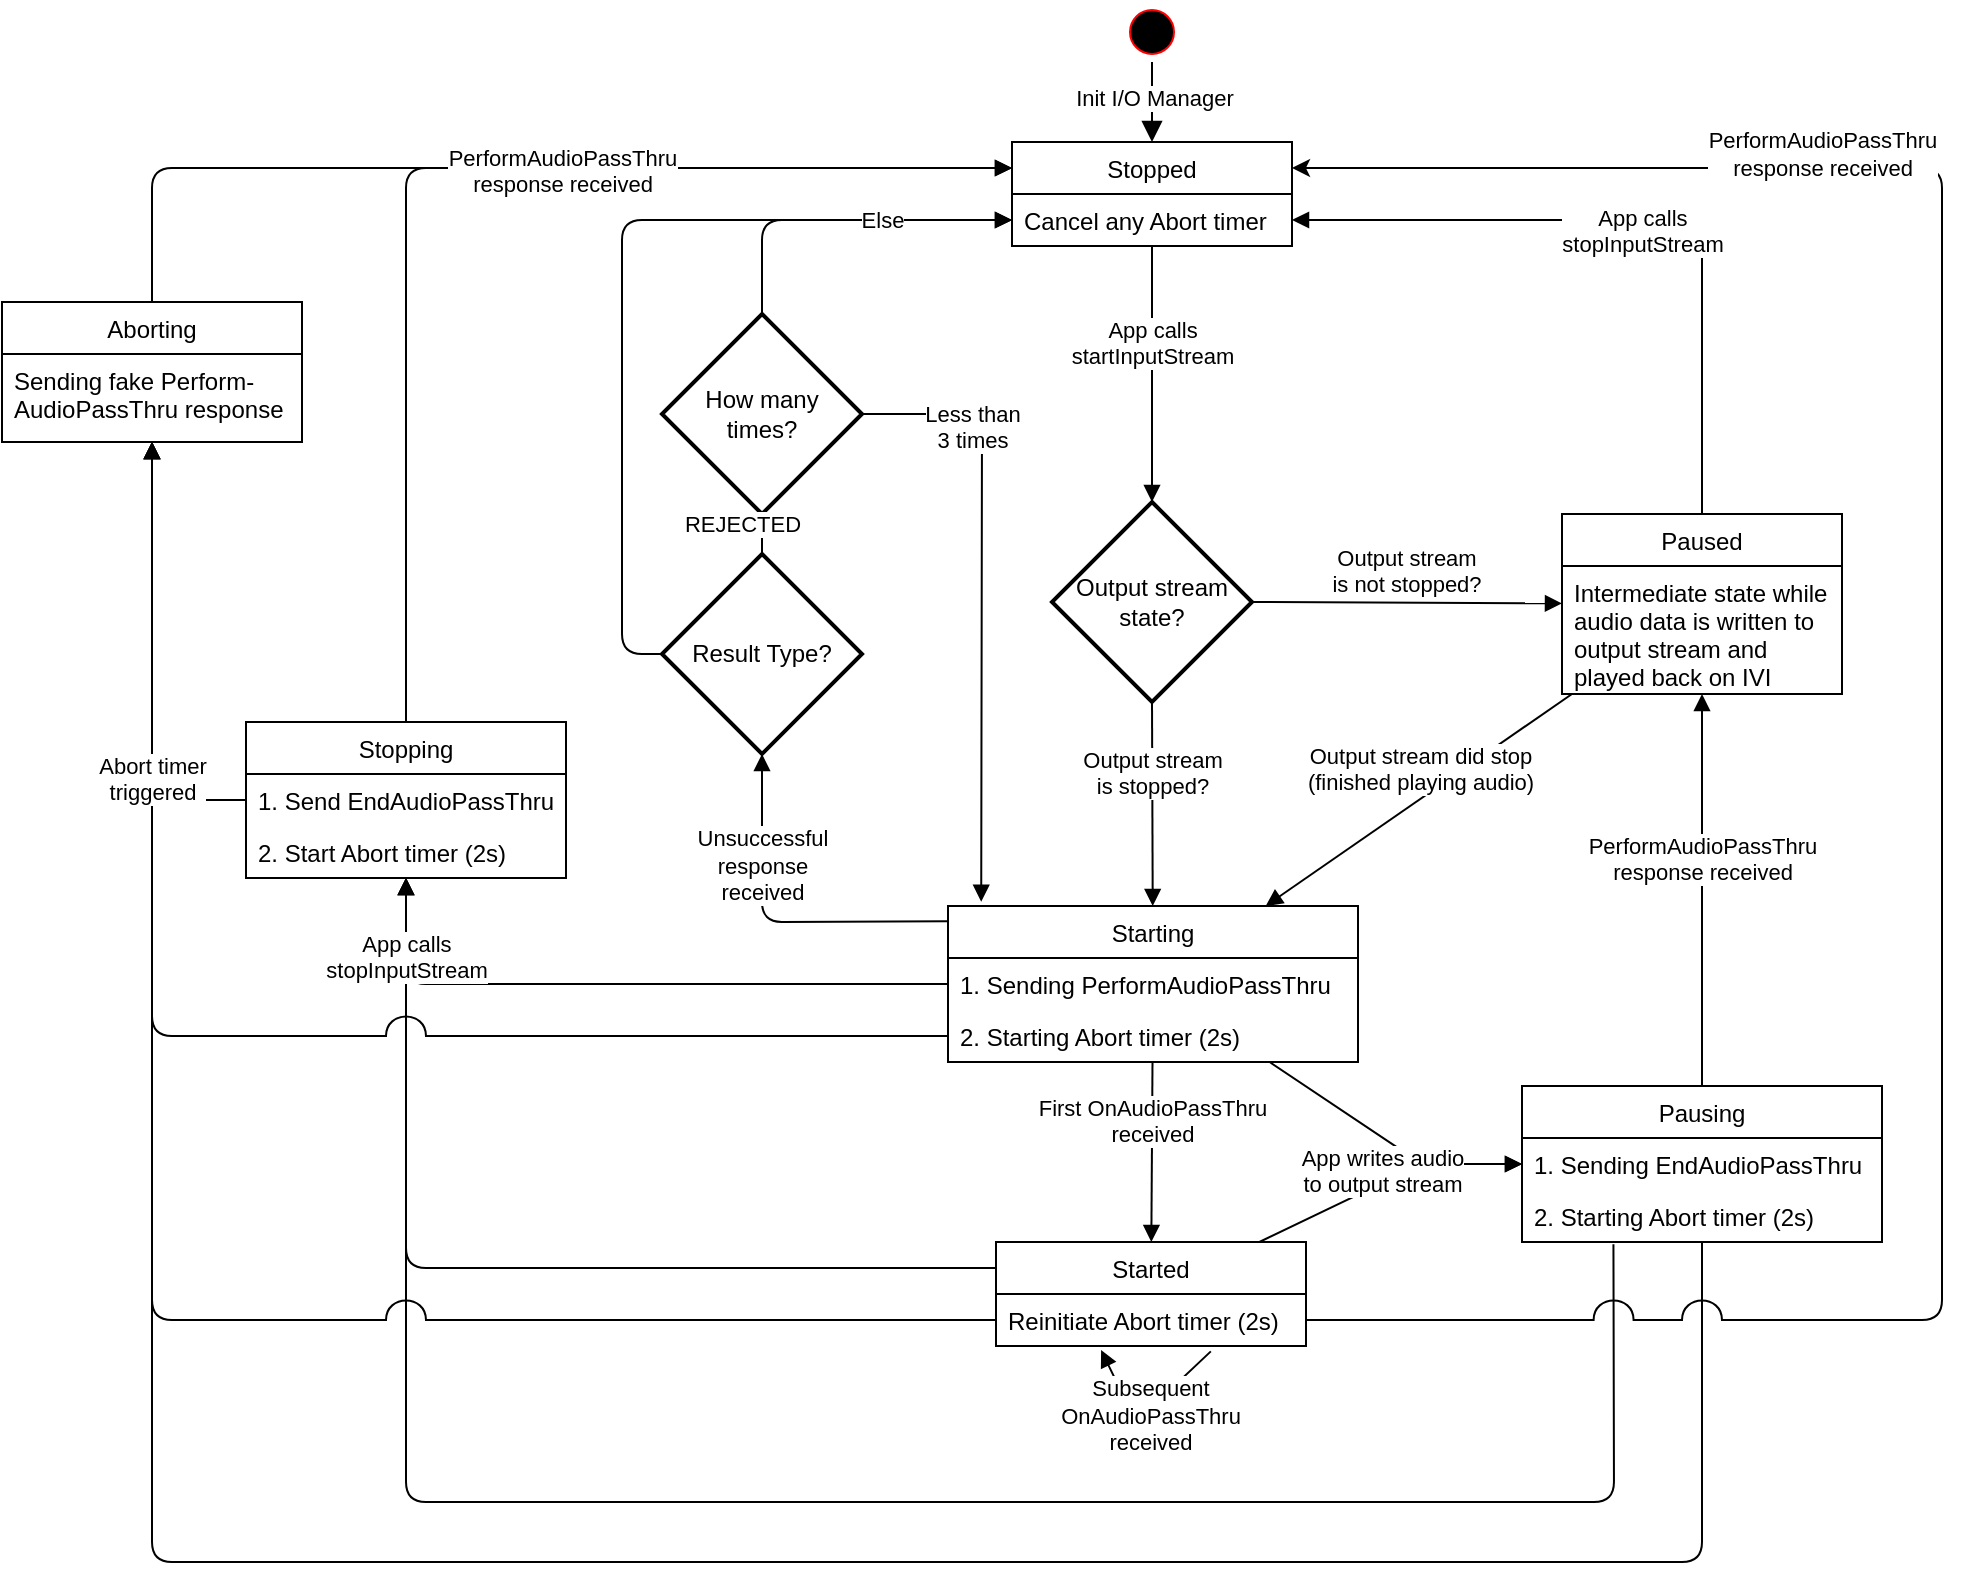 <mxfile version="14.6.13" type="device" pages="2"><diagram id="th_HIWHFgpW2jW1lO9Nt" name="Input Stream"><mxGraphModel dx="1956" dy="997" grid="1" gridSize="10" guides="1" tooltips="1" connect="1" arrows="1" fold="1" page="1" pageScale="1" pageWidth="850" pageHeight="1100" math="0" shadow="0"><root><mxCell id="0"/><mxCell id="1" parent="0"/><mxCell id="NwPjSHQs6zJLbTVSeUW6-1" value="" style="ellipse;html=1;shape=startState;fillColor=#000000;strokeColor=#ff0000;" parent="1" vertex="1"><mxGeometry x="410" y="20" width="30" height="30" as="geometry"/></mxCell><mxCell id="NwPjSHQs6zJLbTVSeUW6-2" value="" style="edgeStyle=orthogonalEdgeStyle;html=1;verticalAlign=bottom;endArrow=block;endSize=8;entryX=0.5;entryY=0;entryDx=0;entryDy=0;endFill=1;" parent="1" source="NwPjSHQs6zJLbTVSeUW6-1" target="NwPjSHQs6zJLbTVSeUW6-3" edge="1"><mxGeometry relative="1" as="geometry"><mxPoint x="425" y="110" as="targetPoint"/></mxGeometry></mxCell><mxCell id="NwPjSHQs6zJLbTVSeUW6-14" value="Init I/O Manager" style="edgeLabel;html=1;align=center;verticalAlign=middle;resizable=0;points=[];" parent="NwPjSHQs6zJLbTVSeUW6-2" vertex="1" connectable="0"><mxGeometry x="-0.129" y="1" relative="1" as="geometry"><mxPoint as="offset"/></mxGeometry></mxCell><mxCell id="NwPjSHQs6zJLbTVSeUW6-3" value="Stopped" style="swimlane;fontStyle=0;childLayout=stackLayout;horizontal=1;startSize=26;fillColor=none;horizontalStack=0;resizeParent=1;resizeParentMax=0;resizeLast=0;collapsible=1;marginBottom=0;" parent="1" vertex="1"><mxGeometry x="355" y="90" width="140" height="52" as="geometry"/></mxCell><mxCell id="NwPjSHQs6zJLbTVSeUW6-6" value="Cancel any Abort timer" style="text;strokeColor=none;fillColor=none;align=left;verticalAlign=top;spacingLeft=4;spacingRight=4;overflow=hidden;rotatable=0;points=[[0,0.5],[1,0.5]];portConstraint=eastwest;" parent="NwPjSHQs6zJLbTVSeUW6-3" vertex="1"><mxGeometry y="26" width="140" height="26" as="geometry"/></mxCell><mxCell id="NwPjSHQs6zJLbTVSeUW6-13" value="App calls&lt;br&gt;startInputStream" style="html=1;verticalAlign=bottom;endArrow=block;exitX=0.5;exitY=1;exitDx=0;exitDy=0;entryX=0.5;entryY=0;entryDx=0;entryDy=0;entryPerimeter=0;" parent="1" source="NwPjSHQs6zJLbTVSeUW6-3" target="NwPjSHQs6zJLbTVSeUW6-15" edge="1"><mxGeometry width="80" relative="1" as="geometry"><mxPoint x="470" y="300" as="sourcePoint"/><mxPoint x="550" y="190" as="targetPoint"/></mxGeometry></mxCell><mxCell id="NwPjSHQs6zJLbTVSeUW6-15" value="Output stream&lt;br&gt;state?" style="strokeWidth=2;html=1;shape=mxgraph.flowchart.decision;whiteSpace=wrap;" parent="1" vertex="1"><mxGeometry x="375" y="270" width="100" height="100" as="geometry"/></mxCell><mxCell id="NwPjSHQs6zJLbTVSeUW6-9" value="Starting" style="swimlane;fontStyle=0;childLayout=stackLayout;horizontal=1;startSize=26;fillColor=none;horizontalStack=0;resizeParent=1;resizeParentMax=0;resizeLast=0;collapsible=1;marginBottom=0;" parent="1" vertex="1"><mxGeometry x="323" y="472" width="205" height="78" as="geometry"/></mxCell><mxCell id="NwPjSHQs6zJLbTVSeUW6-10" value="1. Sending PerformAudioPassThru" style="text;strokeColor=none;fillColor=none;align=left;verticalAlign=top;spacingLeft=4;spacingRight=4;overflow=hidden;rotatable=0;points=[[0,0.5],[1,0.5]];portConstraint=eastwest;" parent="NwPjSHQs6zJLbTVSeUW6-9" vertex="1"><mxGeometry y="26" width="205" height="26" as="geometry"/></mxCell><mxCell id="NwPjSHQs6zJLbTVSeUW6-11" value="2. Starting Abort timer (2s)" style="text;strokeColor=none;fillColor=none;align=left;verticalAlign=top;spacingLeft=4;spacingRight=4;overflow=hidden;rotatable=0;points=[[0,0.5],[1,0.5]];portConstraint=eastwest;" parent="NwPjSHQs6zJLbTVSeUW6-9" vertex="1"><mxGeometry y="52" width="205" height="26" as="geometry"/></mxCell><mxCell id="NwPjSHQs6zJLbTVSeUW6-16" value="&lt;div&gt;Output stream&lt;/div&gt;&lt;div&gt;is stopped?&lt;br&gt;&lt;/div&gt;" style="html=1;verticalAlign=bottom;endArrow=block;exitX=0.5;exitY=1;exitDx=0;exitDy=0;exitPerimeter=0;" parent="1" source="NwPjSHQs6zJLbTVSeUW6-15" target="NwPjSHQs6zJLbTVSeUW6-9" edge="1"><mxGeometry width="80" relative="1" as="geometry"><mxPoint x="440" y="400" as="sourcePoint"/><mxPoint x="520" y="400" as="targetPoint"/></mxGeometry></mxCell><mxCell id="NwPjSHQs6zJLbTVSeUW6-21" value="&lt;div&gt;Output stream&lt;/div&gt;&lt;div&gt;is not stopped?&lt;br&gt;&lt;/div&gt;" style="html=1;verticalAlign=bottom;endArrow=block;exitX=1;exitY=0.5;exitDx=0;exitDy=0;exitPerimeter=0;" parent="1" source="NwPjSHQs6zJLbTVSeUW6-15" target="NwPjSHQs6zJLbTVSeUW6-17" edge="1"><mxGeometry width="80" relative="1" as="geometry"><mxPoint x="500" y="310" as="sourcePoint"/><mxPoint x="580" y="310" as="targetPoint"/></mxGeometry></mxCell><mxCell id="NwPjSHQs6zJLbTVSeUW6-22" value="&lt;div&gt;Output stream did stop&lt;/div&gt;(finished playing audio)" style="html=1;verticalAlign=bottom;endArrow=block;" parent="1" source="NwPjSHQs6zJLbTVSeUW6-17" target="NwPjSHQs6zJLbTVSeUW6-9" edge="1"><mxGeometry width="80" relative="1" as="geometry"><mxPoint x="590" y="430" as="sourcePoint"/><mxPoint x="670" y="430" as="targetPoint"/></mxGeometry></mxCell><mxCell id="NwPjSHQs6zJLbTVSeUW6-23" value="&lt;div&gt;App calls&lt;/div&gt;&lt;div&gt;stopInputStream&lt;br&gt;&lt;/div&gt;" style="html=1;verticalAlign=bottom;endArrow=block;entryX=1;entryY=0.5;entryDx=0;entryDy=0;" parent="1" source="NwPjSHQs6zJLbTVSeUW6-17" target="NwPjSHQs6zJLbTVSeUW6-6" edge="1"><mxGeometry x="-0.284" y="30" width="80" relative="1" as="geometry"><mxPoint x="570" y="270" as="sourcePoint"/><mxPoint x="650" y="270" as="targetPoint"/><Array as="points"><mxPoint x="700" y="129"/></Array><mxPoint as="offset"/></mxGeometry></mxCell><mxCell id="NwPjSHQs6zJLbTVSeUW6-28" value="" style="html=1;verticalAlign=bottom;endArrow=block;entryX=0;entryY=0.25;entryDx=0;entryDy=0;" parent="1" source="NwPjSHQs6zJLbTVSeUW6-24" target="NwPjSHQs6zJLbTVSeUW6-3" edge="1"><mxGeometry width="80" relative="1" as="geometry"><mxPoint x="210" y="150" as="sourcePoint"/><mxPoint x="290" y="150" as="targetPoint"/><Array as="points"><mxPoint x="-75" y="103"/></Array></mxGeometry></mxCell><mxCell id="NwPjSHQs6zJLbTVSeUW6-30" value="Started" style="swimlane;fontStyle=0;childLayout=stackLayout;horizontal=1;startSize=26;fillColor=none;horizontalStack=0;resizeParent=1;resizeParentMax=0;resizeLast=0;collapsible=1;marginBottom=0;" parent="1" vertex="1"><mxGeometry x="347" y="640" width="155" height="52" as="geometry"/></mxCell><mxCell id="NwPjSHQs6zJLbTVSeUW6-33" value="Reinitiate Abort timer (2s)" style="text;strokeColor=none;fillColor=none;align=left;verticalAlign=top;spacingLeft=4;spacingRight=4;overflow=hidden;rotatable=0;points=[[0,0.5],[1,0.5]];portConstraint=eastwest;" parent="NwPjSHQs6zJLbTVSeUW6-30" vertex="1"><mxGeometry y="26" width="155" height="26" as="geometry"/></mxCell><mxCell id="NwPjSHQs6zJLbTVSeUW6-35" value="&lt;div&gt;Subsequent&lt;br&gt;&lt;/div&gt;&lt;div&gt;OnAudioPassThru&lt;/div&gt;&lt;div&gt;received&lt;br&gt;&lt;/div&gt;" style="html=1;verticalAlign=bottom;endArrow=block;exitX=0.693;exitY=1.103;exitDx=0;exitDy=0;exitPerimeter=0;entryX=0.339;entryY=1.077;entryDx=0;entryDy=0;entryPerimeter=0;" parent="NwPjSHQs6zJLbTVSeUW6-30" source="NwPjSHQs6zJLbTVSeUW6-33" target="NwPjSHQs6zJLbTVSeUW6-33" edge="1"><mxGeometry x="0.125" y="21" width="80" relative="1" as="geometry"><mxPoint x="215" y="30" as="sourcePoint"/><mxPoint x="295" y="30" as="targetPoint"/><Array as="points"><mxPoint x="70" y="90"/></Array><mxPoint x="26" y="10" as="offset"/></mxGeometry></mxCell><mxCell id="NwPjSHQs6zJLbTVSeUW6-36" value="&lt;div&gt;First OnAudioPassThru&lt;/div&gt;&lt;div&gt;received&lt;br&gt;&lt;/div&gt;" style="html=1;verticalAlign=bottom;endArrow=block;" parent="1" source="NwPjSHQs6zJLbTVSeUW6-9" target="NwPjSHQs6zJLbTVSeUW6-30" edge="1"><mxGeometry width="80" relative="1" as="geometry"><mxPoint x="330" y="620" as="sourcePoint"/><mxPoint x="410" y="620" as="targetPoint"/></mxGeometry></mxCell><mxCell id="NwPjSHQs6zJLbTVSeUW6-38" value="Pausing" style="swimlane;fontStyle=0;childLayout=stackLayout;horizontal=1;startSize=26;fillColor=none;horizontalStack=0;resizeParent=1;resizeParentMax=0;resizeLast=0;collapsible=1;marginBottom=0;" parent="1" vertex="1"><mxGeometry x="610" y="562" width="180" height="78" as="geometry"/></mxCell><mxCell id="NwPjSHQs6zJLbTVSeUW6-39" value="1. Sending EndAudioPassThru" style="text;strokeColor=none;fillColor=none;align=left;verticalAlign=top;spacingLeft=4;spacingRight=4;overflow=hidden;rotatable=0;points=[[0,0.5],[1,0.5]];portConstraint=eastwest;" parent="NwPjSHQs6zJLbTVSeUW6-38" vertex="1"><mxGeometry y="26" width="180" height="26" as="geometry"/></mxCell><mxCell id="NwPjSHQs6zJLbTVSeUW6-40" value="2. Starting Abort timer (2s)" style="text;strokeColor=none;fillColor=none;align=left;verticalAlign=top;spacingLeft=4;spacingRight=4;overflow=hidden;rotatable=0;points=[[0,0.5],[1,0.5]];portConstraint=eastwest;" parent="NwPjSHQs6zJLbTVSeUW6-38" vertex="1"><mxGeometry y="52" width="180" height="26" as="geometry"/></mxCell><mxCell id="NwPjSHQs6zJLbTVSeUW6-42" value="" style="html=1;verticalAlign=bottom;endArrow=block;" parent="1" source="NwPjSHQs6zJLbTVSeUW6-9" target="NwPjSHQs6zJLbTVSeUW6-38" edge="1"><mxGeometry width="80" relative="1" as="geometry"><mxPoint x="640" y="730" as="sourcePoint"/><mxPoint x="720" y="730" as="targetPoint"/><Array as="points"><mxPoint x="560" y="601"/></Array></mxGeometry></mxCell><mxCell id="NwPjSHQs6zJLbTVSeUW6-43" value="&lt;div&gt;App writes audio&lt;/div&gt;&lt;div&gt;to output stream&lt;/div&gt;" style="html=1;verticalAlign=bottom;endArrow=block;" parent="1" source="NwPjSHQs6zJLbTVSeUW6-30" target="NwPjSHQs6zJLbTVSeUW6-38" edge="1"><mxGeometry x="0.285" y="-28" width="80" relative="1" as="geometry"><mxPoint x="493.783" y="560" as="sourcePoint"/><mxPoint x="620" y="611" as="targetPoint"/><Array as="points"><mxPoint x="560" y="601"/></Array><mxPoint x="-20" y="-9" as="offset"/></mxGeometry></mxCell><mxCell id="NwPjSHQs6zJLbTVSeUW6-44" value="&lt;div&gt;PerformAudioPassThru&lt;/div&gt;&lt;div&gt;response received&lt;br&gt;&lt;/div&gt;" style="html=1;verticalAlign=bottom;endArrow=block;" parent="1" source="NwPjSHQs6zJLbTVSeUW6-38" target="NwPjSHQs6zJLbTVSeUW6-17" edge="1"><mxGeometry width="80" relative="1" as="geometry"><mxPoint x="210" y="192.75" as="sourcePoint"/><mxPoint x="365" y="146.767" as="targetPoint"/></mxGeometry></mxCell><mxCell id="NwPjSHQs6zJLbTVSeUW6-17" value="Paused" style="swimlane;fontStyle=0;childLayout=stackLayout;horizontal=1;startSize=26;fillColor=none;horizontalStack=0;resizeParent=1;resizeParentMax=0;resizeLast=0;collapsible=1;marginBottom=0;" parent="1" vertex="1"><mxGeometry x="630" y="276" width="140" height="90" as="geometry"><mxRectangle x="630" y="280" width="70" height="26" as="alternateBounds"/></mxGeometry></mxCell><mxCell id="NwPjSHQs6zJLbTVSeUW6-18" value="Intermediate state while&#10;audio data is written to&#10;output stream and&#10;played back on IVI&#10;" style="text;strokeColor=none;fillColor=none;align=left;verticalAlign=top;spacingLeft=4;spacingRight=4;overflow=hidden;rotatable=0;points=[[0,0.5],[1,0.5]];portConstraint=eastwest;" parent="NwPjSHQs6zJLbTVSeUW6-17" vertex="1"><mxGeometry y="26" width="140" height="64" as="geometry"/></mxCell><mxCell id="NwPjSHQs6zJLbTVSeUW6-46" value="" style="html=1;verticalAlign=bottom;endArrow=block;" parent="1" source="NwPjSHQs6zJLbTVSeUW6-38" target="NwPjSHQs6zJLbTVSeUW6-24" edge="1"><mxGeometry x="-0.003" y="-9" width="80" relative="1" as="geometry"><mxPoint x="333" y="521" as="sourcePoint"/><mxPoint x="135" y="250" as="targetPoint"/><Array as="points"><mxPoint x="700" y="800"/><mxPoint x="-75" y="800"/></Array><mxPoint as="offset"/></mxGeometry></mxCell><mxCell id="NwPjSHQs6zJLbTVSeUW6-52" value="" style="html=1;verticalAlign=bottom;endArrow=block;exitX=0;exitY=0.25;exitDx=0;exitDy=0;" parent="1" source="NwPjSHQs6zJLbTVSeUW6-30" target="NwPjSHQs6zJLbTVSeUW6-49" edge="1"><mxGeometry x="0.076" y="-30" width="80" relative="1" as="geometry"><mxPoint x="333" y="501.5" as="sourcePoint"/><mxPoint x="230" y="428" as="targetPoint"/><Array as="points"><mxPoint x="52" y="653"/></Array><mxPoint as="offset"/></mxGeometry></mxCell><mxCell id="NwPjSHQs6zJLbTVSeUW6-54" value="" style="html=1;verticalAlign=bottom;endArrow=block;exitX=0.254;exitY=1.044;exitDx=0;exitDy=0;exitPerimeter=0;" parent="1" source="NwPjSHQs6zJLbTVSeUW6-40" target="NwPjSHQs6zJLbTVSeUW6-49" edge="1"><mxGeometry x="0.076" y="-30" width="80" relative="1" as="geometry"><mxPoint x="365" y="663.0" as="sourcePoint"/><mxPoint x="229.68" y="430.21" as="targetPoint"/><Array as="points"><mxPoint x="656" y="770"/><mxPoint x="52" y="770"/></Array><mxPoint as="offset"/></mxGeometry></mxCell><mxCell id="NwPjSHQs6zJLbTVSeUW6-51" value="&lt;div&gt;App calls&lt;/div&gt;&lt;div&gt;stopInputStream&lt;br&gt;&lt;/div&gt;" style="html=1;verticalAlign=bottom;endArrow=block;exitX=0;exitY=0.5;exitDx=0;exitDy=0;" parent="1" source="NwPjSHQs6zJLbTVSeUW6-10" target="NwPjSHQs6zJLbTVSeUW6-49" edge="1"><mxGeometry x="0.777" y="19" width="80" relative="1" as="geometry"><mxPoint x="180" y="590" as="sourcePoint"/><mxPoint x="220" y="418" as="targetPoint"/><Array as="points"><mxPoint x="52" y="511"/></Array><mxPoint x="19" y="19" as="offset"/></mxGeometry></mxCell><mxCell id="NwPjSHQs6zJLbTVSeUW6-55" value="" style="html=1;verticalAlign=bottom;endArrow=block;" parent="1" source="NwPjSHQs6zJLbTVSeUW6-47" target="NwPjSHQs6zJLbTVSeUW6-24" edge="1"><mxGeometry width="80" relative="1" as="geometry"><mxPoint x="60" y="260" as="sourcePoint"/><mxPoint x="140" y="260" as="targetPoint"/><Array as="points"><mxPoint x="-75" y="419"/></Array></mxGeometry></mxCell><mxCell id="NwPjSHQs6zJLbTVSeUW6-29" value="" style="html=1;verticalAlign=bottom;endArrow=block;exitX=0;exitY=0.5;exitDx=0;exitDy=0;jumpStyle=arc;jumpSize=20;" parent="1" source="NwPjSHQs6zJLbTVSeUW6-11" target="NwPjSHQs6zJLbTVSeUW6-24" edge="1"><mxGeometry x="-0.003" y="-9" width="80" relative="1" as="geometry"><mxPoint x="130" y="430" as="sourcePoint"/><mxPoint x="210" y="430" as="targetPoint"/><Array as="points"><mxPoint x="-75" y="537"/></Array><mxPoint as="offset"/></mxGeometry></mxCell><mxCell id="NwPjSHQs6zJLbTVSeUW6-37" value="&lt;div&gt;Abort timer&lt;/div&gt;&lt;div&gt;triggered&lt;br&gt;&lt;/div&gt;" style="html=1;verticalAlign=bottom;endArrow=block;jumpStyle=arc;jumpSize=20;exitX=0;exitY=0.5;exitDx=0;exitDy=0;" parent="1" source="NwPjSHQs6zJLbTVSeUW6-33" target="NwPjSHQs6zJLbTVSeUW6-24" edge="1"><mxGeometry x="0.573" width="80" relative="1" as="geometry"><mxPoint x="323.001" y="662" as="sourcePoint"/><mxPoint x="95.171" y="430" as="targetPoint"/><mxPoint as="offset"/><Array as="points"><mxPoint x="-75" y="679"/></Array></mxGeometry></mxCell><mxCell id="NwPjSHQs6zJLbTVSeUW6-58" value="&lt;div&gt;PerformAudioPassThru&lt;/div&gt;&lt;div&gt;response received&lt;br&gt;&lt;/div&gt;" style="html=1;verticalAlign=bottom;endArrow=block;entryX=0;entryY=0.25;entryDx=0;entryDy=0;" parent="1" source="NwPjSHQs6zJLbTVSeUW6-47" target="NwPjSHQs6zJLbTVSeUW6-3" edge="1"><mxGeometry x="0.224" y="-17" width="80" relative="1" as="geometry"><mxPoint x="83.034" y="180.0" as="sourcePoint"/><mxPoint x="365" y="126.0" as="targetPoint"/><Array as="points"><mxPoint x="52" y="103"/></Array><mxPoint as="offset"/></mxGeometry></mxCell><mxCell id="NwPjSHQs6zJLbTVSeUW6-59" value="&lt;div&gt;Unsuccessful &lt;br&gt;&lt;/div&gt;&lt;div&gt;response&lt;/div&gt;&lt;div&gt;received&lt;br&gt;&lt;/div&gt;" style="html=1;verticalAlign=bottom;endArrow=block;exitX=0;exitY=0.097;exitDx=0;exitDy=0;entryX=0.5;entryY=1;entryDx=0;entryDy=0;entryPerimeter=0;exitPerimeter=0;" parent="1" source="NwPjSHQs6zJLbTVSeUW6-9" target="NwPjSHQs6zJLbTVSeUW6-60" edge="1"><mxGeometry x="0.101" y="-2" width="80" relative="1" as="geometry"><mxPoint x="270" y="620" as="sourcePoint"/><mxPoint x="320" y="380" as="targetPoint"/><Array as="points"><mxPoint x="230" y="480"/></Array><mxPoint x="-2" y="-2" as="offset"/></mxGeometry></mxCell><mxCell id="NwPjSHQs6zJLbTVSeUW6-60" value="Result Type?" style="strokeWidth=2;html=1;shape=mxgraph.flowchart.decision;whiteSpace=wrap;" parent="1" vertex="1"><mxGeometry x="180" y="296" width="100" height="100" as="geometry"/></mxCell><mxCell id="NwPjSHQs6zJLbTVSeUW6-61" value="&lt;div&gt;How many &lt;br&gt;&lt;/div&gt;&lt;div&gt;times?&lt;/div&gt;" style="strokeWidth=2;html=1;shape=mxgraph.flowchart.decision;whiteSpace=wrap;" parent="1" vertex="1"><mxGeometry x="180" y="176" width="100" height="100" as="geometry"/></mxCell><mxCell id="NwPjSHQs6zJLbTVSeUW6-62" value="" style="html=1;verticalAlign=bottom;endArrow=block;exitX=0;exitY=0.5;exitDx=0;exitDy=0;exitPerimeter=0;entryX=0;entryY=0.5;entryDx=0;entryDy=0;" parent="1" source="NwPjSHQs6zJLbTVSeUW6-60" target="NwPjSHQs6zJLbTVSeUW6-6" edge="1"><mxGeometry width="80" relative="1" as="geometry"><mxPoint x="-390" y="670" as="sourcePoint"/><mxPoint x="-310" y="670" as="targetPoint"/><Array as="points"><mxPoint x="160" y="346"/><mxPoint x="160" y="129"/></Array></mxGeometry></mxCell><mxCell id="NwPjSHQs6zJLbTVSeUW6-63" value="REJECTED" style="html=1;verticalAlign=bottom;endArrow=block;exitX=0.5;exitY=0;exitDx=0;exitDy=0;exitPerimeter=0;" parent="1" source="NwPjSHQs6zJLbTVSeUW6-60" target="NwPjSHQs6zJLbTVSeUW6-61" edge="1"><mxGeometry x="-0.407" y="10" width="80" relative="1" as="geometry"><mxPoint x="90" y="290" as="sourcePoint"/><mxPoint x="170" y="290" as="targetPoint"/><mxPoint as="offset"/></mxGeometry></mxCell><mxCell id="NwPjSHQs6zJLbTVSeUW6-64" value="" style="html=1;verticalAlign=bottom;endArrow=block;exitX=0.5;exitY=0;exitDx=0;exitDy=0;exitPerimeter=0;entryX=0;entryY=0.75;entryDx=0;entryDy=0;" parent="1" source="NwPjSHQs6zJLbTVSeUW6-61" target="NwPjSHQs6zJLbTVSeUW6-3" edge="1"><mxGeometry x="0.058" y="-13" width="80" relative="1" as="geometry"><mxPoint x="90" y="300" as="sourcePoint"/><mxPoint x="170" y="300" as="targetPoint"/><Array as="points"><mxPoint x="230" y="129"/></Array><mxPoint as="offset"/></mxGeometry></mxCell><mxCell id="dYDVupQ7rfMn8Z4tyZ25-4" value="Else" style="edgeLabel;html=1;align=center;verticalAlign=middle;resizable=0;points=[];" parent="NwPjSHQs6zJLbTVSeUW6-64" vertex="1" connectable="0"><mxGeometry x="0.326" y="4" relative="1" as="geometry"><mxPoint x="-7" y="4" as="offset"/></mxGeometry></mxCell><mxCell id="NwPjSHQs6zJLbTVSeUW6-65" value="&lt;div&gt;Less than&lt;/div&gt;&lt;div&gt;3 times&lt;br&gt;&lt;/div&gt;" style="html=1;verticalAlign=bottom;endArrow=block;exitX=1;exitY=0.5;exitDx=0;exitDy=0;exitPerimeter=0;entryX=0.081;entryY=-0.027;entryDx=0;entryDy=0;entryPerimeter=0;" parent="1" source="NwPjSHQs6zJLbTVSeUW6-61" target="NwPjSHQs6zJLbTVSeUW6-9" edge="1"><mxGeometry x="-0.458" y="-5" width="80" relative="1" as="geometry"><mxPoint x="190" y="202" as="sourcePoint"/><mxPoint x="-48.52" y="390" as="targetPoint"/><Array as="points"><mxPoint x="340" y="226"/></Array><mxPoint as="offset"/></mxGeometry></mxCell><mxCell id="NwPjSHQs6zJLbTVSeUW6-24" value="Aborting" style="swimlane;fontStyle=0;childLayout=stackLayout;horizontal=1;startSize=26;fillColor=none;horizontalStack=0;resizeParent=1;resizeParentMax=0;resizeLast=0;collapsible=1;marginBottom=0;" parent="1" vertex="1"><mxGeometry x="-150" y="170" width="150" height="70" as="geometry"/></mxCell><mxCell id="NwPjSHQs6zJLbTVSeUW6-25" value="Sending fake Perform-&#10;AudioPassThru response" style="text;strokeColor=none;fillColor=none;align=left;verticalAlign=top;spacingLeft=4;spacingRight=4;overflow=hidden;rotatable=0;points=[[0,0.5],[1,0.5]];portConstraint=eastwest;" parent="NwPjSHQs6zJLbTVSeUW6-24" vertex="1"><mxGeometry y="26" width="150" height="44" as="geometry"/></mxCell><mxCell id="NwPjSHQs6zJLbTVSeUW6-47" value="Stopping" style="swimlane;fontStyle=0;childLayout=stackLayout;horizontal=1;startSize=26;fillColor=none;horizontalStack=0;resizeParent=1;resizeParentMax=0;resizeLast=0;collapsible=1;marginBottom=0;" parent="1" vertex="1"><mxGeometry x="-28" y="380" width="160" height="78" as="geometry"/></mxCell><mxCell id="NwPjSHQs6zJLbTVSeUW6-48" value="1. Send EndAudioPassThru" style="text;strokeColor=none;fillColor=none;align=left;verticalAlign=top;spacingLeft=4;spacingRight=4;overflow=hidden;rotatable=0;points=[[0,0.5],[1,0.5]];portConstraint=eastwest;" parent="NwPjSHQs6zJLbTVSeUW6-47" vertex="1"><mxGeometry y="26" width="160" height="26" as="geometry"/></mxCell><mxCell id="NwPjSHQs6zJLbTVSeUW6-49" value="2. Start Abort timer (2s)" style="text;strokeColor=none;fillColor=none;align=left;verticalAlign=top;spacingLeft=4;spacingRight=4;overflow=hidden;rotatable=0;points=[[0,0.5],[1,0.5]];portConstraint=eastwest;" parent="NwPjSHQs6zJLbTVSeUW6-47" vertex="1"><mxGeometry y="52" width="160" height="26" as="geometry"/></mxCell><mxCell id="dYDVupQ7rfMn8Z4tyZ25-1" value="" style="endArrow=classic;html=1;exitX=1;exitY=0.75;exitDx=0;exitDy=0;entryX=1;entryY=0.25;entryDx=0;entryDy=0;jumpStyle=arc;jumpSize=20;" parent="1" source="NwPjSHQs6zJLbTVSeUW6-30" target="NwPjSHQs6zJLbTVSeUW6-3" edge="1"><mxGeometry width="50" height="50" relative="1" as="geometry"><mxPoint x="220" y="630" as="sourcePoint"/><mxPoint x="270" y="580" as="targetPoint"/><Array as="points"><mxPoint x="820" y="679"/><mxPoint x="820" y="103"/></Array></mxGeometry></mxCell><mxCell id="dYDVupQ7rfMn8Z4tyZ25-2" value="&lt;div&gt;PerformAudioPassThru&lt;/div&gt;&lt;div&gt;response received&lt;br&gt;&lt;/div&gt;" style="edgeLabel;html=1;align=center;verticalAlign=middle;resizable=0;points=[];" parent="dYDVupQ7rfMn8Z4tyZ25-1" vertex="1" connectable="0"><mxGeometry x="-0.42" y="-1" relative="1" as="geometry"><mxPoint x="-61" y="-548" as="offset"/></mxGeometry></mxCell></root></mxGraphModel></diagram><diagram id="xoF9nnG_oweU8Ng00VRA" name="Output Stream"><mxGraphModel dx="1106" dy="997" grid="1" gridSize="10" guides="1" tooltips="1" connect="1" arrows="1" fold="1" page="1" pageScale="1" pageWidth="850" pageHeight="1100" math="0" shadow="0"><root><mxCell id="SNiKpyEvCQQ33hXch-22-0"/><mxCell id="SNiKpyEvCQQ33hXch-22-1" parent="SNiKpyEvCQQ33hXch-22-0"/><mxCell id="8ksoi53aiGFvoZbBfy9R-2" value="" style="edgeStyle=orthogonalEdgeStyle;rounded=0;jumpStyle=arc;jumpSize=20;orthogonalLoop=1;jettySize=auto;html=1;" parent="SNiKpyEvCQQ33hXch-22-1" source="8ksoi53aiGFvoZbBfy9R-0" target="8ksoi53aiGFvoZbBfy9R-1" edge="1"><mxGeometry relative="1" as="geometry"/></mxCell><mxCell id="8ksoi53aiGFvoZbBfy9R-0" value="" style="ellipse;html=1;shape=startState;fillColor=#000000;strokeColor=#ff0000;" parent="SNiKpyEvCQQ33hXch-22-1" vertex="1"><mxGeometry x="410" y="20" width="30" height="30" as="geometry"/></mxCell><mxCell id="BqS2UOGZx5UmG7l6xRPz-1" value="" style="edgeStyle=orthogonalEdgeStyle;rounded=0;orthogonalLoop=1;jettySize=auto;html=1;entryX=0.5;entryY=0;entryDx=0;entryDy=0;" parent="SNiKpyEvCQQ33hXch-22-1" source="8ksoi53aiGFvoZbBfy9R-1" target="2lu20W4aluKmlE4QQSJp-0" edge="1"><mxGeometry relative="1" as="geometry"/></mxCell><mxCell id="BqS2UOGZx5UmG7l6xRPz-2" value="app writes audio to&lt;br&gt;output stream" style="edgeLabel;html=1;align=center;verticalAlign=middle;resizable=0;points=[];" parent="BqS2UOGZx5UmG7l6xRPz-1" vertex="1" connectable="0"><mxGeometry x="-0.325" relative="1" as="geometry"><mxPoint x="0.5" y="12" as="offset"/></mxGeometry></mxCell><mxCell id="8ksoi53aiGFvoZbBfy9R-1" value="Stopped" style="swimlane;fontStyle=0;childLayout=stackLayout;horizontal=1;startSize=26;fillColor=none;horizontalStack=0;resizeParent=1;resizeParentMax=0;resizeLast=0;collapsible=1;marginBottom=0;" parent="SNiKpyEvCQQ33hXch-22-1" vertex="1"><mxGeometry x="365" y="100" width="120" height="94" as="geometry"/></mxCell><mxCell id="g6I3PHB10plITiZRHHxz-0" value="&lt;span style=&quot;text-align: center&quot;&gt;Notify delegate (didStop)&lt;/span&gt;" style="text;html=1;strokeColor=none;fillColor=none;align=left;verticalAlign=top;whiteSpace=wrap;rounded=0;" parent="8ksoi53aiGFvoZbBfy9R-1" vertex="1"><mxGeometry y="26" width="120" height="34" as="geometry"/></mxCell><mxCell id="T8FbCzzOPQ0uOF3W-1w9-10" value="Suspend operation queue" style="text;html=1;strokeColor=none;fillColor=none;align=left;verticalAlign=top;whiteSpace=wrap;rounded=0;" parent="8ksoi53aiGFvoZbBfy9R-1" vertex="1"><mxGeometry y="60" width="120" height="34" as="geometry"/></mxCell><mxCell id="BqS2UOGZx5UmG7l6xRPz-0" value="Starting" style="swimlane;fontStyle=0;childLayout=stackLayout;horizontal=1;startSize=26;fillColor=none;horizontalStack=0;resizeParent=1;resizeParentMax=0;resizeLast=0;collapsible=1;marginBottom=0;" parent="SNiKpyEvCQQ33hXch-22-1" vertex="1"><mxGeometry x="340" y="420" width="170" height="120" as="geometry"/></mxCell><mxCell id="T8FbCzzOPQ0uOF3W-1w9-9" value="Add audio to operation queue" style="text;html=1;strokeColor=none;fillColor=none;align=left;verticalAlign=top;whiteSpace=wrap;rounded=0;" parent="BqS2UOGZx5UmG7l6xRPz-0" vertex="1"><mxGeometry y="26" width="170" height="44" as="geometry"/></mxCell><mxCell id="T8FbCzzOPQ0uOF3W-1w9-0" value="Note: Intermediate state&amp;nbsp;&lt;br&gt;while InputStream is Stopping&lt;br&gt;or Pausing or Aborting" style="text;html=1;align=left;verticalAlign=top;resizable=0;points=[];autosize=1;" parent="BqS2UOGZx5UmG7l6xRPz-0" vertex="1"><mxGeometry y="70" width="170" height="50" as="geometry"/></mxCell><mxCell id="2lu20W4aluKmlE4QQSJp-15" value="" style="edgeStyle=orthogonalEdgeStyle;rounded=1;orthogonalLoop=1;jettySize=auto;html=1;" parent="SNiKpyEvCQQ33hXch-22-1" source="2lu20W4aluKmlE4QQSJp-0" target="2lu20W4aluKmlE4QQSJp-14" edge="1"><mxGeometry relative="1" as="geometry"/></mxCell><mxCell id="2lu20W4aluKmlE4QQSJp-19" value="Yes" style="edgeLabel;html=1;align=center;verticalAlign=middle;resizable=0;points=[];" parent="2lu20W4aluKmlE4QQSJp-15" vertex="1" connectable="0"><mxGeometry x="-0.34" relative="1" as="geometry"><mxPoint y="1" as="offset"/></mxGeometry></mxCell><mxCell id="2lu20W4aluKmlE4QQSJp-17" style="edgeStyle=orthogonalEdgeStyle;rounded=0;orthogonalLoop=1;jettySize=auto;html=1;" parent="SNiKpyEvCQQ33hXch-22-1" source="2lu20W4aluKmlE4QQSJp-0" target="BqS2UOGZx5UmG7l6xRPz-0" edge="1"><mxGeometry relative="1" as="geometry"/></mxCell><mxCell id="2lu20W4aluKmlE4QQSJp-18" value="No" style="edgeLabel;html=1;align=center;verticalAlign=middle;resizable=0;points=[];" parent="2lu20W4aluKmlE4QQSJp-17" vertex="1" connectable="0"><mxGeometry x="-0.749" y="3" relative="1" as="geometry"><mxPoint as="offset"/></mxGeometry></mxCell><mxCell id="2lu20W4aluKmlE4QQSJp-0" value="InputStream&lt;br&gt;Starting or&lt;br&gt;Started?" style="rhombus;whiteSpace=wrap;html=1;fontStyle=0;fillColor=none;startSize=26;" parent="SNiKpyEvCQQ33hXch-22-1" vertex="1"><mxGeometry x="362.25" y="250" width="125" height="109" as="geometry"/></mxCell><mxCell id="2lu20W4aluKmlE4QQSJp-16" style="edgeStyle=orthogonalEdgeStyle;rounded=1;orthogonalLoop=1;jettySize=auto;html=1;exitX=0.5;exitY=1;exitDx=0;exitDy=0;" parent="SNiKpyEvCQQ33hXch-22-1" source="2lu20W4aluKmlE4QQSJp-14" target="BqS2UOGZx5UmG7l6xRPz-0" edge="1"><mxGeometry relative="1" as="geometry"><Array as="points"><mxPoint x="650" y="380"/><mxPoint x="425" y="380"/></Array></mxGeometry></mxCell><mxCell id="2lu20W4aluKmlE4QQSJp-14" value="Pause input stream" style="whiteSpace=wrap;html=1;fontStyle=0;fillColor=none;startSize=26;" parent="SNiKpyEvCQQ33hXch-22-1" vertex="1"><mxGeometry x="590" y="274.5" width="120" height="60" as="geometry"/></mxCell><mxCell id="T8FbCzzOPQ0uOF3W-1w9-2" style="edgeStyle=orthogonalEdgeStyle;rounded=0;orthogonalLoop=1;jettySize=auto;html=1;" parent="SNiKpyEvCQQ33hXch-22-1" source="T8FbCzzOPQ0uOF3W-1w9-0" target="T8FbCzzOPQ0uOF3W-1w9-5" edge="1"><mxGeometry relative="1" as="geometry"><mxPoint x="425" y="700" as="targetPoint"/></mxGeometry></mxCell><mxCell id="T8FbCzzOPQ0uOF3W-1w9-4" value="app writes audio to&lt;br&gt;output stream (continuation)&lt;br&gt;&lt;br&gt;or InputStream Paused/Stopped" style="edgeLabel;html=1;align=center;verticalAlign=middle;resizable=0;points=[];" parent="T8FbCzzOPQ0uOF3W-1w9-2" vertex="1" connectable="0"><mxGeometry x="-0.173" relative="1" as="geometry"><mxPoint as="offset"/></mxGeometry></mxCell><mxCell id="VGMLcGObiDclY1HXAlPa-1" value="" style="edgeStyle=orthogonalEdgeStyle;rounded=0;orthogonalLoop=1;jettySize=auto;html=1;" parent="SNiKpyEvCQQ33hXch-22-1" source="T8FbCzzOPQ0uOF3W-1w9-5" target="5RSMNYfhJBU0gfsP8Nvi-2" edge="1"><mxGeometry relative="1" as="geometry"><mxPoint x="425.5" y="960" as="targetPoint"/></mxGeometry></mxCell><mxCell id="T8FbCzzOPQ0uOF3W-1w9-5" value="Started" style="swimlane;fontStyle=0;childLayout=stackLayout;horizontal=1;startSize=26;fillColor=none;horizontalStack=0;resizeParent=1;resizeParentMax=0;resizeLast=0;collapsible=1;marginBottom=0;" parent="SNiKpyEvCQQ33hXch-22-1" vertex="1"><mxGeometry x="347.75" y="640" width="155.5" height="70" as="geometry"/></mxCell><mxCell id="T8FbCzzOPQ0uOF3W-1w9-6" value="Notify delegate (didStart)&#10;Resume operation queue" style="text;strokeColor=none;fillColor=none;align=left;verticalAlign=top;spacingLeft=4;spacingRight=4;overflow=hidden;rotatable=0;points=[[0,0.5],[1,0.5]];portConstraint=eastwest;whiteSpace=wrap;" parent="T8FbCzzOPQ0uOF3W-1w9-5" vertex="1"><mxGeometry y="26" width="155.5" height="44" as="geometry"/></mxCell><mxCell id="RLxswOIUQ2PwdF3G_xLm-6" value="" style="edgeStyle=orthogonalEdgeStyle;rounded=1;orthogonalLoop=1;jettySize=auto;html=1;exitX=0.5;exitY=1;exitDx=0;exitDy=0;" parent="SNiKpyEvCQQ33hXch-22-1" source="VGMLcGObiDclY1HXAlPa-0" target="RLxswOIUQ2PwdF3G_xLm-10" edge="1"><mxGeometry relative="1" as="geometry"><mxPoint x="80" y="610" as="targetPoint"/><Array as="points"><mxPoint x="235" y="1310"/><mxPoint x="80" y="1310"/></Array></mxGeometry></mxCell><mxCell id="RLxswOIUQ2PwdF3G_xLm-7" value="Yes" style="edgeLabel;html=1;align=center;verticalAlign=middle;resizable=0;points=[];" parent="RLxswOIUQ2PwdF3G_xLm-6" vertex="1" connectable="0"><mxGeometry x="0.018" y="-2" relative="1" as="geometry"><mxPoint x="78" y="260" as="offset"/></mxGeometry></mxCell><mxCell id="RLxswOIUQ2PwdF3G_xLm-18" style="edgeStyle=orthogonalEdgeStyle;rounded=1;orthogonalLoop=1;jettySize=auto;html=1;exitX=0;exitY=0.5;exitDx=0;exitDy=0;" parent="SNiKpyEvCQQ33hXch-22-1" source="VGMLcGObiDclY1HXAlPa-0" target="5RSMNYfhJBU0gfsP8Nvi-2" edge="1"><mxGeometry relative="1" as="geometry"><Array as="points"><mxPoint x="130" y="1215"/><mxPoint x="130" y="770"/></Array></mxGeometry></mxCell><mxCell id="VGMLcGObiDclY1HXAlPa-0" value="Operation queue empty?" style="rhombus;whiteSpace=wrap;html=1;fontStyle=0;fillColor=none;startSize=26;" parent="SNiKpyEvCQQ33hXch-22-1" vertex="1"><mxGeometry x="172.5" y="1160" width="125" height="109" as="geometry"/></mxCell><mxCell id="hvJ3s5wW9IYfifhcocXb-2" value="" style="edgeStyle=orthogonalEdgeStyle;rounded=0;orthogonalLoop=1;jettySize=auto;html=1;" parent="SNiKpyEvCQQ33hXch-22-1" source="5RSMNYfhJBU0gfsP8Nvi-2" target="hvJ3s5wW9IYfifhcocXb-1" edge="1"><mxGeometry relative="1" as="geometry"/></mxCell><mxCell id="5RSMNYfhJBU0gfsP8Nvi-2" value="" style="swimlane;fontStyle=0;childLayout=stackLayout;horizontal=1;startSize=26;fillColor=none;horizontalStack=0;resizeParent=1;resizeParentMax=0;resizeLast=0;collapsible=1;marginBottom=0;swimlaneFillColor=none;" parent="SNiKpyEvCQQ33hXch-22-1" vertex="1"><mxGeometry x="347" y="750" width="155.5" height="150" as="geometry"><mxRectangle x="347" y="900" width="50" height="40" as="alternateBounds"/></mxGeometry></mxCell><mxCell id="5RSMNYfhJBU0gfsP8Nvi-4" value="Dequeue next block operation&#10;" style="text;strokeColor=none;fillColor=none;align=left;verticalAlign=top;spacingLeft=4;spacingRight=4;overflow=hidden;rotatable=0;points=[[0,0.5],[1,0.5]];portConstraint=eastwest;whiteSpace=wrap;" parent="5RSMNYfhJBU0gfsP8Nvi-2" vertex="1"><mxGeometry y="26" width="155.5" height="34" as="geometry"/></mxCell><mxCell id="5RSMNYfhJBU0gfsP8Nvi-6" value="Convert audio to PCM&#10;" style="text;strokeColor=none;fillColor=none;align=left;verticalAlign=top;spacingLeft=4;spacingRight=4;overflow=hidden;rotatable=0;points=[[0,0.5],[1,0.5]];portConstraint=eastwest;whiteSpace=wrap;" parent="5RSMNYfhJBU0gfsP8Nvi-2" vertex="1"><mxGeometry y="60" width="155.5" height="30" as="geometry"/></mxCell><mxCell id="5RSMNYfhJBU0gfsP8Nvi-8" value="Note: App may be writing additional audio during this state" style="text;strokeColor=none;fillColor=none;align=left;verticalAlign=top;spacingLeft=4;spacingRight=4;overflow=hidden;rotatable=0;points=[[0,0.5],[1,0.5]];portConstraint=eastwest;whiteSpace=wrap;" parent="5RSMNYfhJBU0gfsP8Nvi-2" vertex="1"><mxGeometry y="90" width="155.5" height="60" as="geometry"/></mxCell><mxCell id="RLxswOIUQ2PwdF3G_xLm-4" value="" style="edgeStyle=orthogonalEdgeStyle;rounded=1;orthogonalLoop=1;jettySize=auto;html=1;" parent="SNiKpyEvCQQ33hXch-22-1" source="5RSMNYfhJBU0gfsP8Nvi-11" target="VGMLcGObiDclY1HXAlPa-0" edge="1"><mxGeometry relative="1" as="geometry"/></mxCell><mxCell id="5RSMNYfhJBU0gfsP8Nvi-11" value="Notify delegate (fileDidFinish) 1 second before estimated playback end" style="whiteSpace=wrap;html=1;fontStyle=0;fillColor=none;startSize=26;" parent="SNiKpyEvCQQ33hXch-22-1" vertex="1"><mxGeometry x="160" y="1030" width="150" height="70" as="geometry"/></mxCell><mxCell id="RLxswOIUQ2PwdF3G_xLm-12" style="edgeStyle=orthogonalEdgeStyle;rounded=1;orthogonalLoop=1;jettySize=auto;html=1;entryX=0.5;entryY=0;entryDx=0;entryDy=0;exitX=0.5;exitY=0;exitDx=0;exitDy=0;" parent="SNiKpyEvCQQ33hXch-22-1" source="RLxswOIUQ2PwdF3G_xLm-10" target="8ksoi53aiGFvoZbBfy9R-1" edge="1"><mxGeometry relative="1" as="geometry"><Array as="points"><mxPoint x="80" y="80"/><mxPoint x="425" y="80"/></Array></mxGeometry></mxCell><mxCell id="RLxswOIUQ2PwdF3G_xLm-13" value="No" style="edgeLabel;html=1;align=center;verticalAlign=middle;resizable=0;points=[];" parent="RLxswOIUQ2PwdF3G_xLm-12" vertex="1" connectable="0"><mxGeometry x="-0.2" y="-2" relative="1" as="geometry"><mxPoint x="-2" y="104.5" as="offset"/></mxGeometry></mxCell><mxCell id="RLxswOIUQ2PwdF3G_xLm-15" value="" style="edgeStyle=orthogonalEdgeStyle;rounded=1;orthogonalLoop=1;jettySize=auto;html=1;" parent="SNiKpyEvCQQ33hXch-22-1" source="RLxswOIUQ2PwdF3G_xLm-10" target="RLxswOIUQ2PwdF3G_xLm-14" edge="1"><mxGeometry relative="1" as="geometry"/></mxCell><mxCell id="RLxswOIUQ2PwdF3G_xLm-17" value="Yes" style="edgeLabel;html=1;align=center;verticalAlign=middle;resizable=0;points=[];" parent="RLxswOIUQ2PwdF3G_xLm-15" vertex="1" connectable="0"><mxGeometry x="-0.013" y="1" relative="1" as="geometry"><mxPoint x="-44" y="4" as="offset"/></mxGeometry></mxCell><mxCell id="RLxswOIUQ2PwdF3G_xLm-10" value="InputStream&lt;br&gt;Paused?" style="rhombus;whiteSpace=wrap;html=1;fontStyle=0;fillColor=none;startSize=26;" parent="SNiKpyEvCQQ33hXch-22-1" vertex="1"><mxGeometry x="20" y="340" width="120" height="110" as="geometry"/></mxCell><mxCell id="RLxswOIUQ2PwdF3G_xLm-16" style="edgeStyle=orthogonalEdgeStyle;orthogonalLoop=1;jettySize=auto;html=1;entryX=0.5;entryY=0;entryDx=0;entryDy=0;exitX=0.5;exitY=0;exitDx=0;exitDy=0;rounded=1;" parent="SNiKpyEvCQQ33hXch-22-1" source="RLxswOIUQ2PwdF3G_xLm-14" target="8ksoi53aiGFvoZbBfy9R-1" edge="1"><mxGeometry relative="1" as="geometry"/></mxCell><mxCell id="RLxswOIUQ2PwdF3G_xLm-14" value="Start input stream" style="whiteSpace=wrap;html=1;fontStyle=0;fillColor=none;startSize=26;" parent="SNiKpyEvCQQ33hXch-22-1" vertex="1"><mxGeometry x="175" y="250" width="120" height="60" as="geometry"/></mxCell><mxCell id="hvJ3s5wW9IYfifhcocXb-5" value="" style="edgeStyle=orthogonalEdgeStyle;rounded=0;orthogonalLoop=1;jettySize=auto;html=1;" parent="SNiKpyEvCQQ33hXch-22-1" source="hvJ3s5wW9IYfifhcocXb-1" target="hvJ3s5wW9IYfifhcocXb-4" edge="1"><mxGeometry relative="1" as="geometry"/></mxCell><mxCell id="hvJ3s5wW9IYfifhcocXb-8" value="" style="edgeStyle=orthogonalEdgeStyle;rounded=0;orthogonalLoop=1;jettySize=auto;html=1;" parent="SNiKpyEvCQQ33hXch-22-1" source="hvJ3s5wW9IYfifhcocXb-1" target="hvJ3s5wW9IYfifhcocXb-7" edge="1"><mxGeometry relative="1" as="geometry"/></mxCell><mxCell id="hvJ3s5wW9IYfifhcocXb-1" value="Convert successful?" style="rhombus;whiteSpace=wrap;html=1;fontStyle=0;fillColor=none;startSize=26;" parent="SNiKpyEvCQQ33hXch-22-1" vertex="1"><mxGeometry x="370" y="920" width="110" height="100" as="geometry"/></mxCell><mxCell id="hvJ3s5wW9IYfifhcocXb-6" style="edgeStyle=orthogonalEdgeStyle;rounded=0;orthogonalLoop=1;jettySize=auto;html=1;exitX=0.5;exitY=1;exitDx=0;exitDy=0;" parent="SNiKpyEvCQQ33hXch-22-1" source="hvJ3s5wW9IYfifhcocXb-4" target="5RSMNYfhJBU0gfsP8Nvi-11" edge="1"><mxGeometry relative="1" as="geometry"/></mxCell><mxCell id="hvJ3s5wW9IYfifhcocXb-4" value="Send PCM data to audio manager" style="whiteSpace=wrap;html=1;fontStyle=0;fillColor=none;startSize=26;" parent="SNiKpyEvCQQ33hXch-22-1" vertex="1"><mxGeometry x="175" y="940" width="120" height="60" as="geometry"/></mxCell><mxCell id="hvJ3s5wW9IYfifhcocXb-10" value="" style="edgeStyle=orthogonalEdgeStyle;rounded=0;orthogonalLoop=1;jettySize=auto;html=1;" parent="SNiKpyEvCQQ33hXch-22-1" source="hvJ3s5wW9IYfifhcocXb-7" target="hvJ3s5wW9IYfifhcocXb-9" edge="1"><mxGeometry relative="1" as="geometry"/></mxCell><mxCell id="hvJ3s5wW9IYfifhcocXb-7" value="Notify delegate (errorDidOccur)&amp;nbsp;" style="whiteSpace=wrap;html=1;fontStyle=0;fillColor=none;startSize=26;" parent="SNiKpyEvCQQ33hXch-22-1" vertex="1"><mxGeometry x="555" y="940" width="120" height="60" as="geometry"/></mxCell><mxCell id="hvJ3s5wW9IYfifhcocXb-13" value="" style="edgeStyle=orthogonalEdgeStyle;rounded=0;orthogonalLoop=1;jettySize=auto;html=1;" parent="SNiKpyEvCQQ33hXch-22-1" source="hvJ3s5wW9IYfifhcocXb-9" target="hvJ3s5wW9IYfifhcocXb-12" edge="1"><mxGeometry relative="1" as="geometry"/></mxCell><mxCell id="hvJ3s5wW9IYfifhcocXb-14" value="Yes" style="edgeLabel;html=1;align=center;verticalAlign=middle;resizable=0;points=[];" parent="hvJ3s5wW9IYfifhcocXb-13" vertex="1" connectable="0"><mxGeometry x="-0.229" y="2" relative="1" as="geometry"><mxPoint x="-2" y="-3" as="offset"/></mxGeometry></mxCell><mxCell id="hvJ3s5wW9IYfifhcocXb-16" value="No" style="edgeStyle=orthogonalEdgeStyle;rounded=1;orthogonalLoop=1;jettySize=auto;html=1;" parent="SNiKpyEvCQQ33hXch-22-1" source="hvJ3s5wW9IYfifhcocXb-9" target="5RSMNYfhJBU0gfsP8Nvi-2" edge="1"><mxGeometry x="-0.888" relative="1" as="geometry"><Array as="points"><mxPoint x="790" y="1110"/><mxPoint x="790" y="770"/></Array><mxPoint as="offset"/></mxGeometry></mxCell><mxCell id="hvJ3s5wW9IYfifhcocXb-9" value="domain=IO manager&lt;br&gt;&amp;amp;&amp;amp;&lt;br&gt;code=NotConnected?&lt;br&gt;" style="rhombus;whiteSpace=wrap;html=1;fontStyle=0;fillColor=none;startSize=26;" parent="SNiKpyEvCQQ33hXch-22-1" vertex="1"><mxGeometry x="520" y="1040" width="190" height="140" as="geometry"/></mxCell><mxCell id="hvJ3s5wW9IYfifhcocXb-15" style="edgeStyle=orthogonalEdgeStyle;rounded=1;orthogonalLoop=1;jettySize=auto;html=1;" parent="SNiKpyEvCQQ33hXch-22-1" source="hvJ3s5wW9IYfifhcocXb-12" target="RLxswOIUQ2PwdF3G_xLm-10" edge="1"><mxGeometry relative="1" as="geometry"><Array as="points"><mxPoint x="615" y="1340"/><mxPoint x="80" y="1340"/></Array><mxPoint x="80" y="610" as="targetPoint"/></mxGeometry></mxCell><mxCell id="hvJ3s5wW9IYfifhcocXb-12" value="Cancel all&lt;br&gt;pending operations" style="whiteSpace=wrap;html=1;fontStyle=0;fillColor=none;startSize=26;" parent="SNiKpyEvCQQ33hXch-22-1" vertex="1"><mxGeometry x="555" y="1220" width="120" height="60" as="geometry"/></mxCell></root></mxGraphModel></diagram></mxfile>